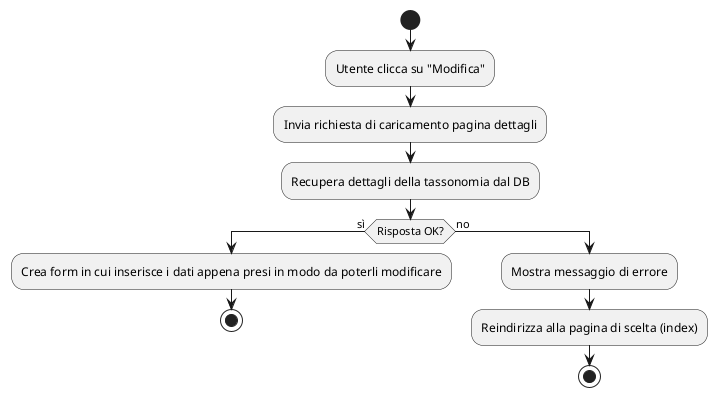 @startuml modifica_tassonomia
start
:Utente clicca su "Modifica";
:Invia richiesta di caricamento pagina dettagli;
:Recupera dettagli della tassonomia dal DB;
if (Risposta OK?) then (sì)
  :Crea form in cui inserisce i dati appena presi in modo da poterli modificare;
  stop
else (no)
  :Mostra messaggio di errore;
  :Reindirizza alla pagina di scelta (index);
  stop
endif
@enduml